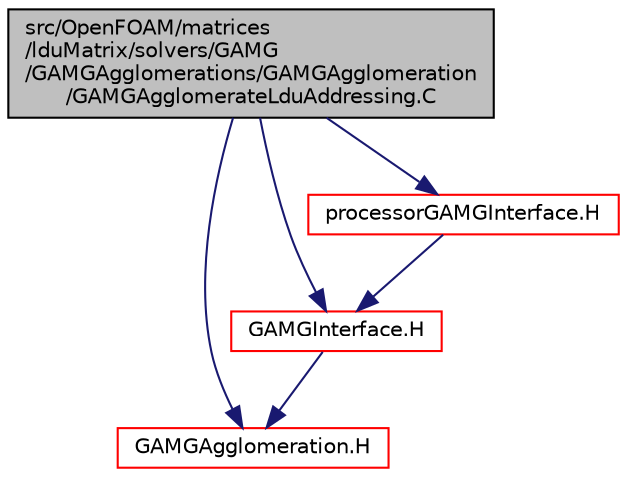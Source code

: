 digraph "src/OpenFOAM/matrices/lduMatrix/solvers/GAMG/GAMGAgglomerations/GAMGAgglomeration/GAMGAgglomerateLduAddressing.C"
{
  bgcolor="transparent";
  edge [fontname="Helvetica",fontsize="10",labelfontname="Helvetica",labelfontsize="10"];
  node [fontname="Helvetica",fontsize="10",shape=record];
  Node1 [label="src/OpenFOAM/matrices\l/lduMatrix/solvers/GAMG\l/GAMGAgglomerations/GAMGAgglomeration\l/GAMGAgglomerateLduAddressing.C",height=0.2,width=0.4,color="black", fillcolor="grey75", style="filled", fontcolor="black"];
  Node1 -> Node2 [color="midnightblue",fontsize="10",style="solid",fontname="Helvetica"];
  Node2 [label="GAMGAgglomeration.H",height=0.2,width=0.4,color="red",URL="$a08516.html"];
  Node1 -> Node3 [color="midnightblue",fontsize="10",style="solid",fontname="Helvetica"];
  Node3 [label="GAMGInterface.H",height=0.2,width=0.4,color="red",URL="$a08551.html"];
  Node3 -> Node2 [color="midnightblue",fontsize="10",style="solid",fontname="Helvetica"];
  Node1 -> Node4 [color="midnightblue",fontsize="10",style="solid",fontname="Helvetica"];
  Node4 [label="processorGAMGInterface.H",height=0.2,width=0.4,color="red",URL="$a08557.html"];
  Node4 -> Node3 [color="midnightblue",fontsize="10",style="solid",fontname="Helvetica"];
}

